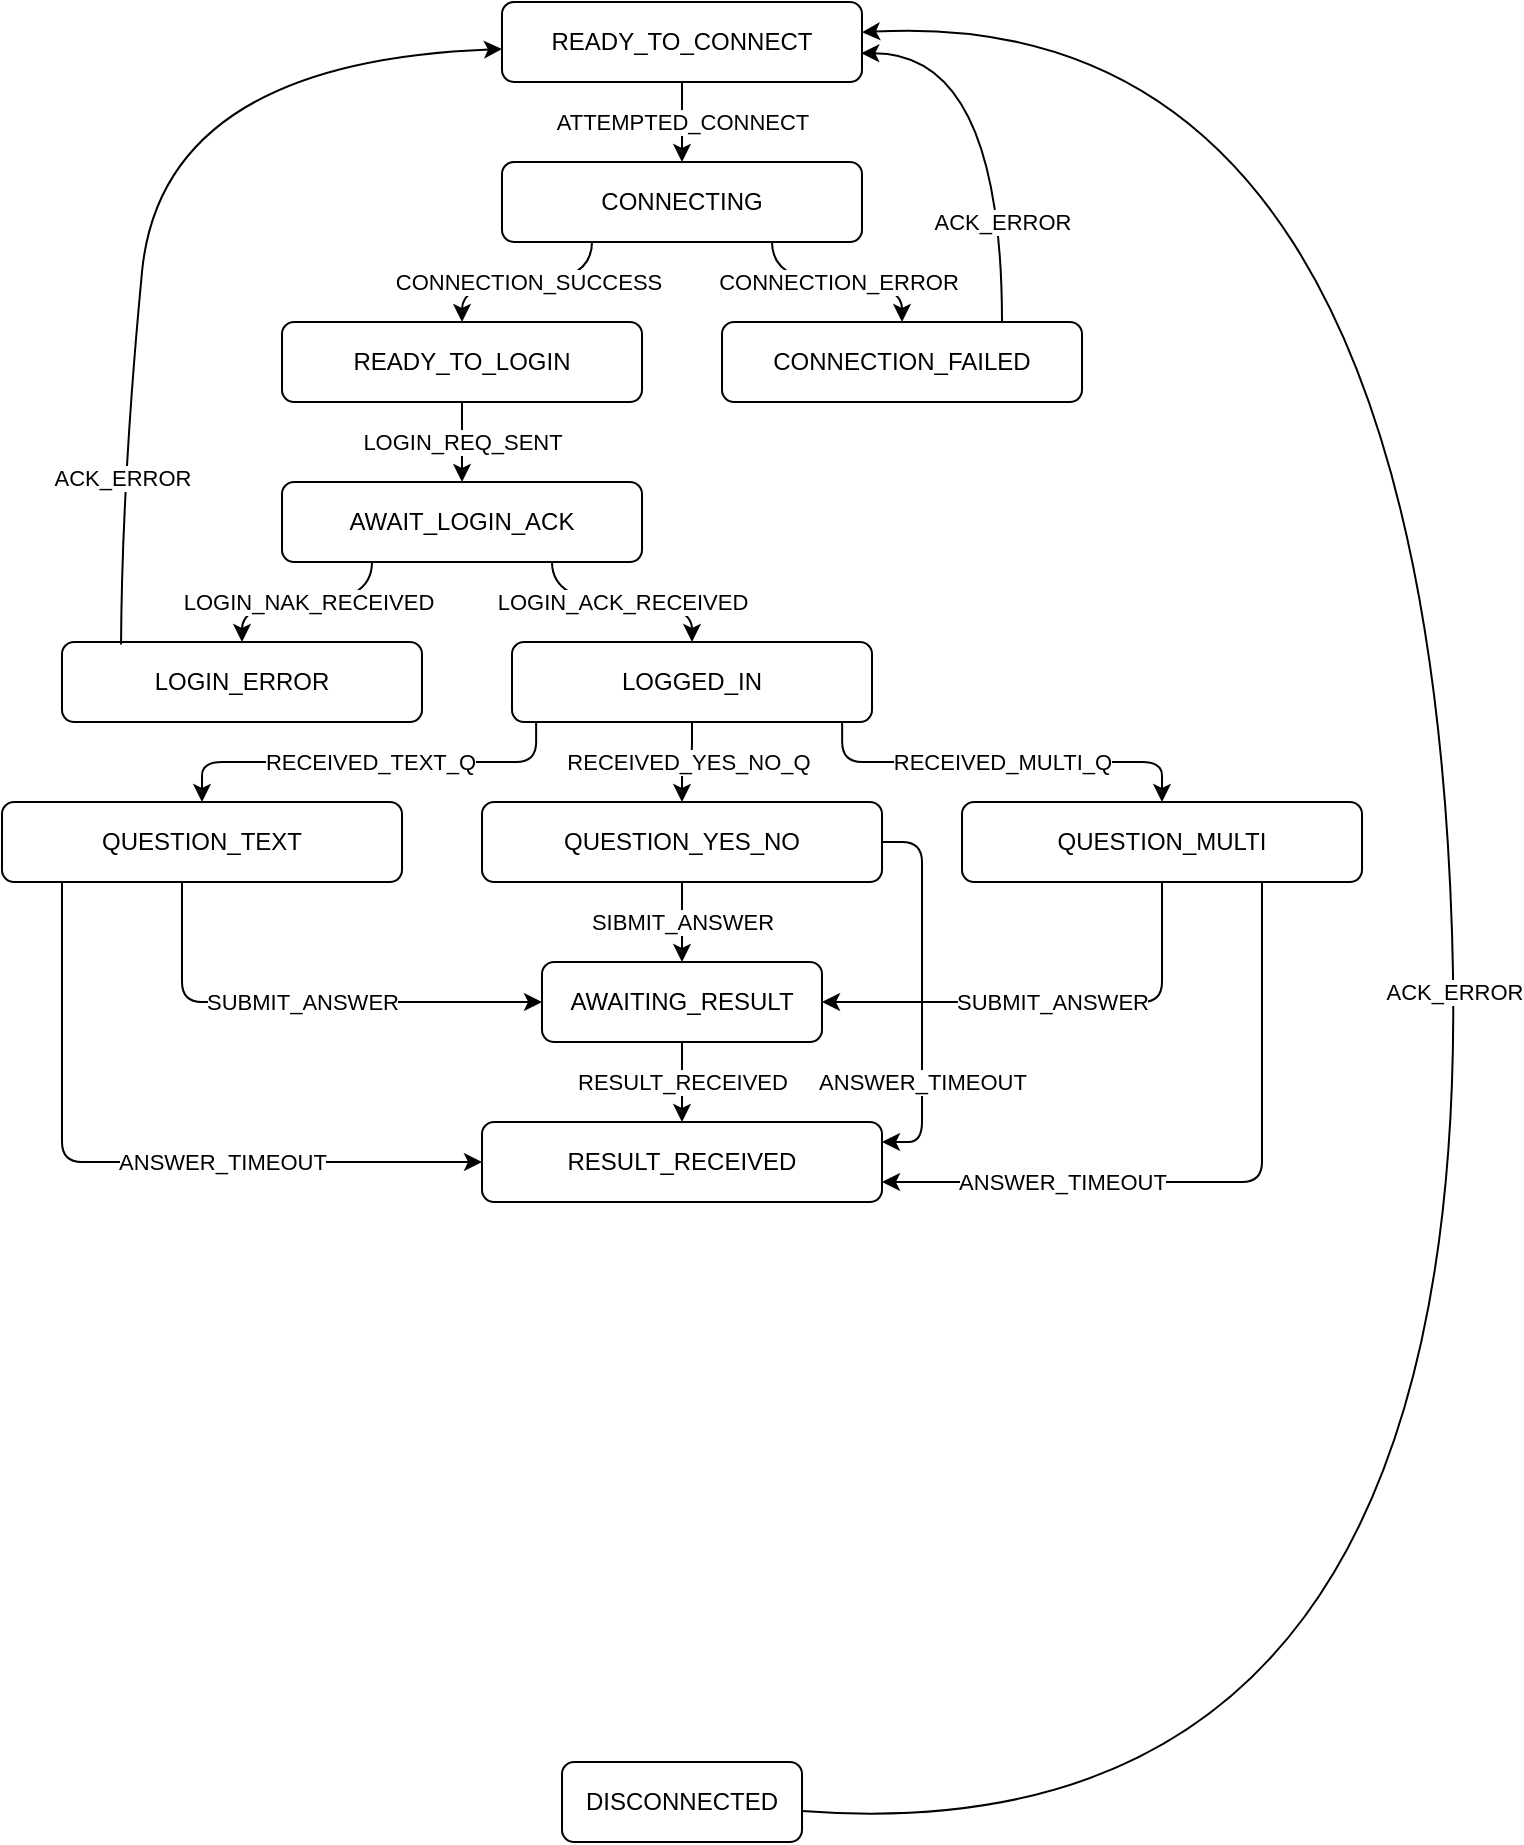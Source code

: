 <mxfile version="24.2.5" type="device">
  <diagram name="Page-1" id="l3brLB8d3vX8HoMqFhsw">
    <mxGraphModel dx="819" dy="518" grid="1" gridSize="10" guides="1" tooltips="1" connect="1" arrows="1" fold="1" page="1" pageScale="1" pageWidth="850" pageHeight="1100" math="0" shadow="0">
      <root>
        <mxCell id="0" />
        <mxCell id="1" parent="0" />
        <mxCell id="3FA3rmhRZ6194OctTuVP-1" value="DISCONNECTED" style="rounded=1;whiteSpace=wrap;html=1;" parent="1" vertex="1">
          <mxGeometry x="360" y="960" width="120" height="40" as="geometry" />
        </mxCell>
        <mxCell id="3FA3rmhRZ6194OctTuVP-12" value="ATTEMPTED_CONNECT" style="edgeStyle=orthogonalEdgeStyle;rounded=0;orthogonalLoop=1;jettySize=auto;html=1;" parent="1" source="3FA3rmhRZ6194OctTuVP-2" target="3FA3rmhRZ6194OctTuVP-6" edge="1">
          <mxGeometry relative="1" as="geometry" />
        </mxCell>
        <mxCell id="3FA3rmhRZ6194OctTuVP-2" value="READY_TO_CONNECT" style="rounded=1;whiteSpace=wrap;html=1;" parent="1" vertex="1">
          <mxGeometry x="330" y="80" width="180" height="40" as="geometry" />
        </mxCell>
        <mxCell id="3FA3rmhRZ6194OctTuVP-5" value="ACK_ERROR" style="curved=1;endArrow=classic;html=1;rounded=0;" parent="1" source="3FA3rmhRZ6194OctTuVP-1" target="3FA3rmhRZ6194OctTuVP-2" edge="1">
          <mxGeometry width="50" height="50" relative="1" as="geometry">
            <mxPoint x="530" y="600" as="sourcePoint" />
            <mxPoint x="580" y="550" as="targetPoint" />
            <Array as="points">
              <mxPoint x="820" y="1010" />
              <mxPoint x="790" y="80" />
            </Array>
          </mxGeometry>
        </mxCell>
        <mxCell id="3FA3rmhRZ6194OctTuVP-14" value="CONNECTION_ERROR" style="edgeStyle=orthogonalEdgeStyle;rounded=0;orthogonalLoop=1;jettySize=auto;html=1;curved=1;exitX=0.75;exitY=1;exitDx=0;exitDy=0;" parent="1" source="3FA3rmhRZ6194OctTuVP-6" target="3FA3rmhRZ6194OctTuVP-13" edge="1">
          <mxGeometry relative="1" as="geometry" />
        </mxCell>
        <mxCell id="3FA3rmhRZ6194OctTuVP-16" value="CONNECTION_SUCCESS" style="edgeStyle=orthogonalEdgeStyle;rounded=0;orthogonalLoop=1;jettySize=auto;html=1;curved=1;exitX=0.25;exitY=1;exitDx=0;exitDy=0;" parent="1" source="3FA3rmhRZ6194OctTuVP-6" target="3FA3rmhRZ6194OctTuVP-7" edge="1">
          <mxGeometry relative="1" as="geometry" />
        </mxCell>
        <mxCell id="3FA3rmhRZ6194OctTuVP-6" value="CONNECTING" style="rounded=1;whiteSpace=wrap;html=1;" parent="1" vertex="1">
          <mxGeometry x="330" y="160" width="180" height="40" as="geometry" />
        </mxCell>
        <mxCell id="3FA3rmhRZ6194OctTuVP-17" value="LOGIN_REQ_SENT" style="edgeStyle=orthogonalEdgeStyle;rounded=0;orthogonalLoop=1;jettySize=auto;html=1;curved=1;" parent="1" source="3FA3rmhRZ6194OctTuVP-7" target="3FA3rmhRZ6194OctTuVP-8" edge="1">
          <mxGeometry relative="1" as="geometry" />
        </mxCell>
        <mxCell id="3FA3rmhRZ6194OctTuVP-7" value="READY_TO_LOGIN" style="rounded=1;whiteSpace=wrap;html=1;" parent="1" vertex="1">
          <mxGeometry x="220" y="240" width="180" height="40" as="geometry" />
        </mxCell>
        <mxCell id="3FA3rmhRZ6194OctTuVP-19" value="LOGIN_ACK_RECEIVED" style="edgeStyle=orthogonalEdgeStyle;rounded=0;orthogonalLoop=1;jettySize=auto;html=1;curved=1;exitX=0.75;exitY=1;exitDx=0;exitDy=0;" parent="1" source="3FA3rmhRZ6194OctTuVP-8" target="3FA3rmhRZ6194OctTuVP-9" edge="1">
          <mxGeometry relative="1" as="geometry" />
        </mxCell>
        <mxCell id="3FA3rmhRZ6194OctTuVP-20" value="LOGIN_NAK_RECEIVED" style="edgeStyle=orthogonalEdgeStyle;rounded=0;orthogonalLoop=1;jettySize=auto;html=1;curved=1;exitX=0.25;exitY=1;exitDx=0;exitDy=0;" parent="1" source="3FA3rmhRZ6194OctTuVP-8" target="3FA3rmhRZ6194OctTuVP-10" edge="1">
          <mxGeometry relative="1" as="geometry" />
        </mxCell>
        <mxCell id="3FA3rmhRZ6194OctTuVP-8" value="AWAIT_LOGIN_ACK" style="rounded=1;whiteSpace=wrap;html=1;" parent="1" vertex="1">
          <mxGeometry x="220" y="320" width="180" height="40" as="geometry" />
        </mxCell>
        <mxCell id="Kysy0IVXTMHZORLqPUVk-5" value="RECEIVED_YES_NO_Q" style="edgeStyle=orthogonalEdgeStyle;rounded=1;orthogonalLoop=1;jettySize=auto;html=1;curved=0;" edge="1" parent="1" source="3FA3rmhRZ6194OctTuVP-9" target="Kysy0IVXTMHZORLqPUVk-2">
          <mxGeometry relative="1" as="geometry" />
        </mxCell>
        <mxCell id="Kysy0IVXTMHZORLqPUVk-6" value="RECEIVED_MULTI_Q" style="edgeStyle=orthogonalEdgeStyle;rounded=1;orthogonalLoop=1;jettySize=auto;html=1;exitX=0.917;exitY=1;exitDx=0;exitDy=0;curved=0;exitPerimeter=0;" edge="1" parent="1" source="3FA3rmhRZ6194OctTuVP-9" target="Kysy0IVXTMHZORLqPUVk-3">
          <mxGeometry relative="1" as="geometry" />
        </mxCell>
        <mxCell id="Kysy0IVXTMHZORLqPUVk-9" value="RECEIVED_TEXT_Q" style="edgeStyle=orthogonalEdgeStyle;rounded=1;orthogonalLoop=1;jettySize=auto;html=1;exitX=0.067;exitY=1.001;exitDx=0;exitDy=0;curved=0;exitPerimeter=0;" edge="1" parent="1" source="3FA3rmhRZ6194OctTuVP-9" target="Kysy0IVXTMHZORLqPUVk-1">
          <mxGeometry relative="1" as="geometry" />
        </mxCell>
        <mxCell id="3FA3rmhRZ6194OctTuVP-9" value="LOGGED_IN" style="rounded=1;whiteSpace=wrap;html=1;" parent="1" vertex="1">
          <mxGeometry x="335" y="400" width="180" height="40" as="geometry" />
        </mxCell>
        <mxCell id="3FA3rmhRZ6194OctTuVP-10" value="LOGIN_ERROR" style="rounded=1;whiteSpace=wrap;html=1;" parent="1" vertex="1">
          <mxGeometry x="110" y="400" width="180" height="40" as="geometry" />
        </mxCell>
        <mxCell id="3FA3rmhRZ6194OctTuVP-11" value="ACK_ERROR" style="curved=1;endArrow=classic;html=1;rounded=0;exitX=0.164;exitY=0.03;exitDx=0;exitDy=0;exitPerimeter=0;" parent="1" source="3FA3rmhRZ6194OctTuVP-10" target="3FA3rmhRZ6194OctTuVP-2" edge="1">
          <mxGeometry x="-0.641" width="50" height="50" relative="1" as="geometry">
            <mxPoint x="360" y="320" as="sourcePoint" />
            <mxPoint x="410" y="270" as="targetPoint" />
            <Array as="points">
              <mxPoint x="140" y="320" />
              <mxPoint x="160" y="110" />
            </Array>
            <mxPoint as="offset" />
          </mxGeometry>
        </mxCell>
        <mxCell id="3FA3rmhRZ6194OctTuVP-18" value="ACK_ERROR" style="edgeStyle=orthogonalEdgeStyle;rounded=0;orthogonalLoop=1;jettySize=auto;html=1;curved=1;entryX=0.998;entryY=0.64;entryDx=0;entryDy=0;entryPerimeter=0;" parent="1" source="3FA3rmhRZ6194OctTuVP-13" target="3FA3rmhRZ6194OctTuVP-2" edge="1">
          <mxGeometry x="-0.512" relative="1" as="geometry">
            <Array as="points">
              <mxPoint x="580" y="106" />
            </Array>
            <mxPoint as="offset" />
          </mxGeometry>
        </mxCell>
        <mxCell id="3FA3rmhRZ6194OctTuVP-13" value="CONNECTION_FAILED" style="rounded=1;whiteSpace=wrap;html=1;" parent="1" vertex="1">
          <mxGeometry x="440" y="240" width="180" height="40" as="geometry" />
        </mxCell>
        <mxCell id="Kysy0IVXTMHZORLqPUVk-8" value="SUBMIT_ANSWER" style="edgeStyle=orthogonalEdgeStyle;rounded=1;orthogonalLoop=1;jettySize=auto;html=1;curved=0;" edge="1" parent="1" source="Kysy0IVXTMHZORLqPUVk-1" target="Kysy0IVXTMHZORLqPUVk-7">
          <mxGeometry relative="1" as="geometry">
            <Array as="points">
              <mxPoint x="170" y="580" />
            </Array>
          </mxGeometry>
        </mxCell>
        <mxCell id="Kysy0IVXTMHZORLqPUVk-16" value="ANSWER_TIMEOUT" style="edgeStyle=orthogonalEdgeStyle;rounded=1;orthogonalLoop=1;jettySize=auto;html=1;curved=0;" edge="1" parent="1" source="Kysy0IVXTMHZORLqPUVk-1" target="Kysy0IVXTMHZORLqPUVk-14">
          <mxGeometry x="0.257" relative="1" as="geometry">
            <Array as="points">
              <mxPoint x="110" y="660" />
            </Array>
            <mxPoint as="offset" />
          </mxGeometry>
        </mxCell>
        <mxCell id="Kysy0IVXTMHZORLqPUVk-1" value="QUESTION_TEXT" style="rounded=1;whiteSpace=wrap;html=1;" vertex="1" parent="1">
          <mxGeometry x="80" y="480" width="200" height="40" as="geometry" />
        </mxCell>
        <mxCell id="Kysy0IVXTMHZORLqPUVk-12" value="SIBMIT_ANSWER" style="edgeStyle=orthogonalEdgeStyle;rounded=0;orthogonalLoop=1;jettySize=auto;html=1;" edge="1" parent="1" source="Kysy0IVXTMHZORLqPUVk-2" target="Kysy0IVXTMHZORLqPUVk-7">
          <mxGeometry relative="1" as="geometry" />
        </mxCell>
        <mxCell id="Kysy0IVXTMHZORLqPUVk-18" value="ANSWER_TIMEOUT" style="edgeStyle=orthogonalEdgeStyle;rounded=1;orthogonalLoop=1;jettySize=auto;html=1;curved=0;" edge="1" parent="1" source="Kysy0IVXTMHZORLqPUVk-2" target="Kysy0IVXTMHZORLqPUVk-14">
          <mxGeometry x="0.473" relative="1" as="geometry">
            <Array as="points">
              <mxPoint x="540" y="500" />
              <mxPoint x="540" y="650" />
            </Array>
            <mxPoint as="offset" />
          </mxGeometry>
        </mxCell>
        <mxCell id="Kysy0IVXTMHZORLqPUVk-2" value="QUESTION_YES_NO" style="rounded=1;whiteSpace=wrap;html=1;" vertex="1" parent="1">
          <mxGeometry x="320" y="480" width="200" height="40" as="geometry" />
        </mxCell>
        <mxCell id="Kysy0IVXTMHZORLqPUVk-13" value="SUBMIT_ANSWER" style="edgeStyle=orthogonalEdgeStyle;rounded=1;orthogonalLoop=1;jettySize=auto;html=1;curved=0;" edge="1" parent="1" source="Kysy0IVXTMHZORLqPUVk-3" target="Kysy0IVXTMHZORLqPUVk-7">
          <mxGeometry relative="1" as="geometry">
            <Array as="points">
              <mxPoint x="660" y="580" />
            </Array>
          </mxGeometry>
        </mxCell>
        <mxCell id="Kysy0IVXTMHZORLqPUVk-17" value="ANSWER_TIMEOUT" style="edgeStyle=orthogonalEdgeStyle;rounded=1;orthogonalLoop=1;jettySize=auto;html=1;curved=0;" edge="1" parent="1" source="Kysy0IVXTMHZORLqPUVk-3" target="Kysy0IVXTMHZORLqPUVk-14">
          <mxGeometry x="0.471" relative="1" as="geometry">
            <Array as="points">
              <mxPoint x="710" y="670" />
            </Array>
            <mxPoint as="offset" />
          </mxGeometry>
        </mxCell>
        <mxCell id="Kysy0IVXTMHZORLqPUVk-3" value="QUESTION_MULTI" style="rounded=1;whiteSpace=wrap;html=1;" vertex="1" parent="1">
          <mxGeometry x="560" y="480" width="200" height="40" as="geometry" />
        </mxCell>
        <mxCell id="Kysy0IVXTMHZORLqPUVk-15" value="RESULT_RECEIVED" style="edgeStyle=orthogonalEdgeStyle;rounded=0;orthogonalLoop=1;jettySize=auto;html=1;" edge="1" parent="1" source="Kysy0IVXTMHZORLqPUVk-7" target="Kysy0IVXTMHZORLqPUVk-14">
          <mxGeometry relative="1" as="geometry" />
        </mxCell>
        <mxCell id="Kysy0IVXTMHZORLqPUVk-7" value="AWAITING_RESULT" style="rounded=1;whiteSpace=wrap;html=1;" vertex="1" parent="1">
          <mxGeometry x="350" y="560" width="140" height="40" as="geometry" />
        </mxCell>
        <mxCell id="Kysy0IVXTMHZORLqPUVk-14" value="RESULT_RECEIVED" style="rounded=1;whiteSpace=wrap;html=1;" vertex="1" parent="1">
          <mxGeometry x="320" y="640" width="200" height="40" as="geometry" />
        </mxCell>
      </root>
    </mxGraphModel>
  </diagram>
</mxfile>
